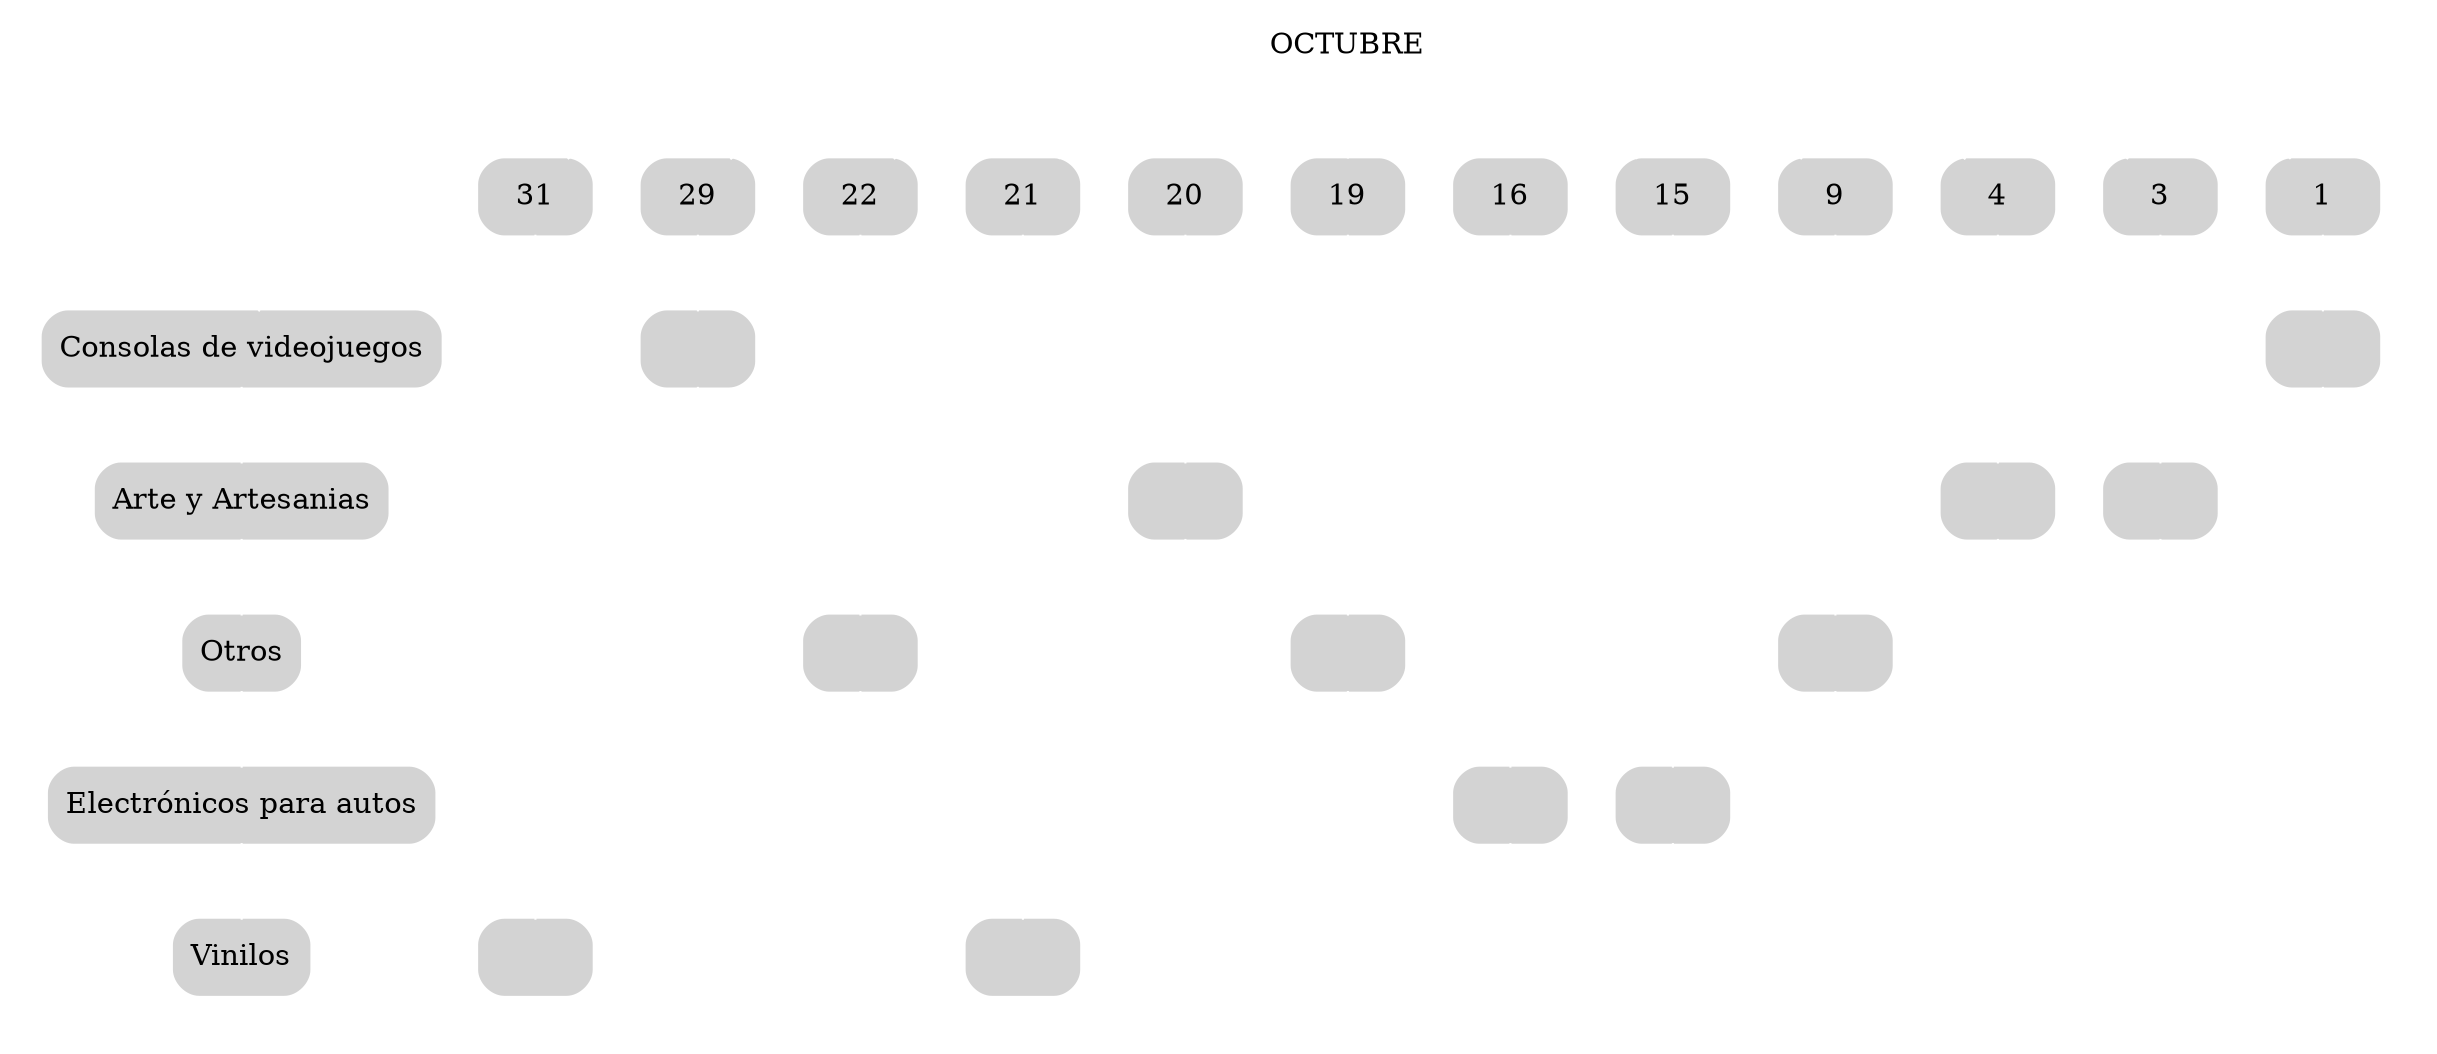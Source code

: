 digraph G{
subgraph cluster1{
node [style=filled,color =lightgrey,shape=Mrecord];
style=filled;
color=white;
node0[label="" style=filled, color=white]
node0 -> node1 [arrowhead=none, color=white]
node1[label="Consolas de videojuegos" style=filled]
node2[label="Arte y Artesanias" style=filled]
node3[label="Otros" style=filled]
node4[label="Electrónicos para autos" style=filled]
node5[label="Vinilos" style=filled]
subgraph cluster1{
node [style=filled,color=lightgrey,shape=Mrecord];
style=filled
color=white
node6[label="1"]
node7[label=""]
node8[label="" color=white]
node9[label="" color=white]
node10[label="" color=white]
node11[label="" color=white]
}
subgraph cluster2{
node [style=filled,color=lightgrey,shape=Mrecord];
style=filled
color=white
node12[label="3"]
node13[label="" color=white]
node14[label=""]
node15[label="" color=white]
node16[label="" color=white]
node17[label="" color=white]
}
subgraph cluster3{
node [style=filled,color=lightgrey,shape=Mrecord];
style=filled
color=white
node18[label="4"]
node19[label="" color=white]
node20[label=""]
node21[label="" color=white]
node22[label="" color=white]
node23[label="" color=white]
}
subgraph cluster4{
node [style=filled,color=lightgrey,shape=Mrecord];
style=filled
color=white
node24[label="9"]
node25[label="" color=white]
node26[label="" color=white]
node27[label=""]
node28[label="" color=white]
node29[label="" color=white]
}
subgraph cluster5{
node [style=filled,color=lightgrey,shape=Mrecord];
style=filled
color=white
node30[label="15"]
node31[label="" color=white]
node32[label="" color=white]
node33[label="" color=white]
node34[label=""]
node35[label="" color=white]
}
subgraph cluster6{
node [style=filled,color=lightgrey,shape=Mrecord];
style=filled
color=white
node36[label="16"]
node37[label="" color=white]
node38[label="" color=white]
node39[label="" color=white]
node40[label=""]
node41[label="" color=white]
}
subgraph cluster7{
node [style=filled,color=lightgrey,shape=Mrecord];
style=filled
color=white
node42[label="19"]
node43[label="" color=white]
node44[label="" color=white]
node45[label=""]
node46[label="" color=white]
node47[label="" color=white]
}
subgraph cluster8{
node [style=filled,color=lightgrey,shape=Mrecord];
style=filled
color=white
node48[label="20"]
node49[label="" color=white]
node50[label=""]
node51[label="" color=white]
node52[label="" color=white]
node53[label="" color=white]
}
subgraph cluster9{
node [style=filled,color=lightgrey,shape=Mrecord];
style=filled
color=white
node54[label="21"]
node55[label="" color=white]
node56[label="" color=white]
node57[label="" color=white]
node58[label="" color=white]
node59[label=""]
}
subgraph cluster10{
node [style=filled,color=lightgrey,shape=Mrecord];
style=filled
color=white
node60[label="22"]
node61[label="" color=white]
node62[label="" color=white]
node63[label=""]
node64[label="" color=white]
node65[label="" color=white]
}
subgraph cluster11{
node [style=filled,color=lightgrey,shape=Mrecord];
style=filled
color=white
node66[label="29"]
node67[label=""]
node68[label="" color=white]
node69[label="" color=white]
node70[label="" color=white]
node71[label="" color=white]
}
subgraph cluster12{
node [style=filled,color=lightgrey,shape=Mrecord];
style=filled
color=white
node72[label="31"]
node73[label="" color=white]
node74[label="" color=white]
node75[label="" color=white]
node76[label="" color=white]
node77[label=""]
}
}
node1 ->node2 ->node3 ->node4 ->node5[arrowhead=none, color=white]; 
OCTUBRE [shape=Mdiamond,color=white];OCTUBRE -> node0 [arrowhead=none, color=white]
OCTUBRE -> node6[arrowhead=none, color=white]
node6 -> node7 ->node8 ->node9 ->node10 ->node11[arrowhead=none, color=white];
OCTUBRE -> node12[arrowhead=none, color=white]
node12 -> node13 ->node14 ->node15 ->node16 ->node17[arrowhead=none, color=white];
OCTUBRE -> node18[arrowhead=none, color=white]
node18 -> node19 ->node20 ->node21 ->node22 ->node23[arrowhead=none, color=white];
OCTUBRE -> node24[arrowhead=none, color=white]
node24 -> node25 ->node26 ->node27 ->node28 ->node29[arrowhead=none, color=white];
OCTUBRE -> node30[arrowhead=none, color=white]
node30 -> node31 ->node32 ->node33 ->node34 ->node35[arrowhead=none, color=white];
OCTUBRE -> node36[arrowhead=none, color=white]
node36 -> node37 ->node38 ->node39 ->node40 ->node41[arrowhead=none, color=white];
OCTUBRE -> node42[arrowhead=none, color=white]
node42 -> node43 ->node44 ->node45 ->node46 ->node47[arrowhead=none, color=white];
OCTUBRE -> node48[arrowhead=none, color=white]
node48 -> node49 ->node50 ->node51 ->node52 ->node53[arrowhead=none, color=white];
OCTUBRE -> node54[arrowhead=none, color=white]
node54 -> node55 ->node56 ->node57 ->node58 ->node59[arrowhead=none, color=white];
OCTUBRE -> node60[arrowhead=none, color=white]
node60 -> node61 ->node62 ->node63 ->node64 ->node65[arrowhead=none, color=white];
OCTUBRE -> node66[arrowhead=none, color=white]
node66 -> node67 ->node68 ->node69 ->node70 ->node71[arrowhead=none, color=white];
OCTUBRE -> node72[arrowhead=none, color=white]
node72 -> node73 ->node74 ->node75 ->node76 ->node77[arrowhead=none, color=white];

}